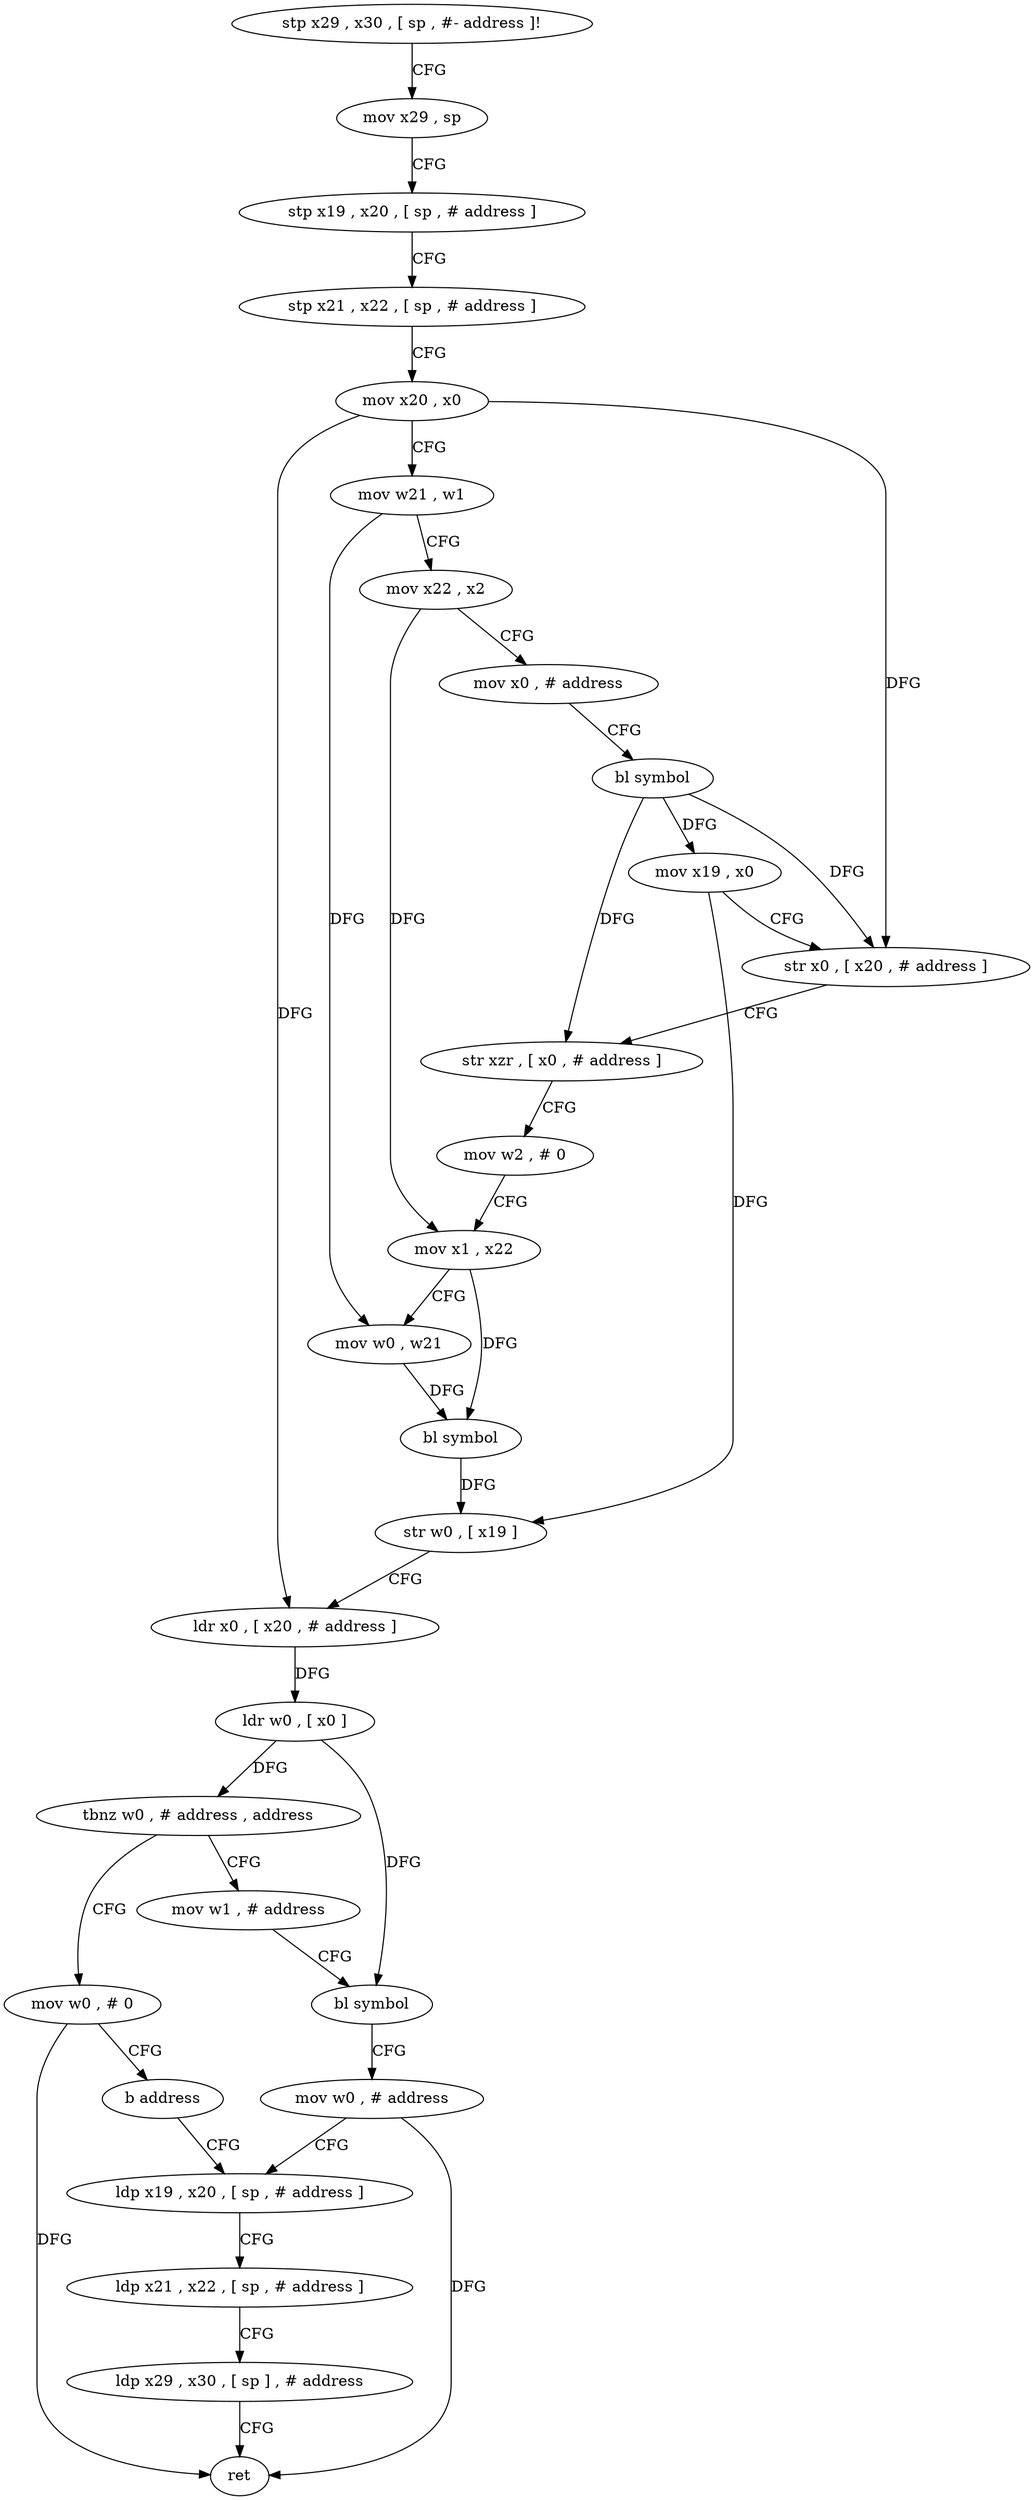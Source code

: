 digraph "func" {
"4219160" [label = "stp x29 , x30 , [ sp , #- address ]!" ]
"4219164" [label = "mov x29 , sp" ]
"4219168" [label = "stp x19 , x20 , [ sp , # address ]" ]
"4219172" [label = "stp x21 , x22 , [ sp , # address ]" ]
"4219176" [label = "mov x20 , x0" ]
"4219180" [label = "mov w21 , w1" ]
"4219184" [label = "mov x22 , x2" ]
"4219188" [label = "mov x0 , # address" ]
"4219192" [label = "bl symbol" ]
"4219196" [label = "mov x19 , x0" ]
"4219200" [label = "str x0 , [ x20 , # address ]" ]
"4219204" [label = "str xzr , [ x0 , # address ]" ]
"4219208" [label = "mov w2 , # 0" ]
"4219212" [label = "mov x1 , x22" ]
"4219216" [label = "mov w0 , w21" ]
"4219220" [label = "bl symbol" ]
"4219224" [label = "str w0 , [ x19 ]" ]
"4219228" [label = "ldr x0 , [ x20 , # address ]" ]
"4219232" [label = "ldr w0 , [ x0 ]" ]
"4219236" [label = "tbnz w0 , # address , address" ]
"4219268" [label = "mov w0 , # 0" ]
"4219240" [label = "mov w1 , # address" ]
"4219272" [label = "b address" ]
"4219252" [label = "ldp x19 , x20 , [ sp , # address ]" ]
"4219244" [label = "bl symbol" ]
"4219248" [label = "mov w0 , # address" ]
"4219256" [label = "ldp x21 , x22 , [ sp , # address ]" ]
"4219260" [label = "ldp x29 , x30 , [ sp ] , # address" ]
"4219264" [label = "ret" ]
"4219160" -> "4219164" [ label = "CFG" ]
"4219164" -> "4219168" [ label = "CFG" ]
"4219168" -> "4219172" [ label = "CFG" ]
"4219172" -> "4219176" [ label = "CFG" ]
"4219176" -> "4219180" [ label = "CFG" ]
"4219176" -> "4219200" [ label = "DFG" ]
"4219176" -> "4219228" [ label = "DFG" ]
"4219180" -> "4219184" [ label = "CFG" ]
"4219180" -> "4219216" [ label = "DFG" ]
"4219184" -> "4219188" [ label = "CFG" ]
"4219184" -> "4219212" [ label = "DFG" ]
"4219188" -> "4219192" [ label = "CFG" ]
"4219192" -> "4219196" [ label = "DFG" ]
"4219192" -> "4219200" [ label = "DFG" ]
"4219192" -> "4219204" [ label = "DFG" ]
"4219196" -> "4219200" [ label = "CFG" ]
"4219196" -> "4219224" [ label = "DFG" ]
"4219200" -> "4219204" [ label = "CFG" ]
"4219204" -> "4219208" [ label = "CFG" ]
"4219208" -> "4219212" [ label = "CFG" ]
"4219212" -> "4219216" [ label = "CFG" ]
"4219212" -> "4219220" [ label = "DFG" ]
"4219216" -> "4219220" [ label = "DFG" ]
"4219220" -> "4219224" [ label = "DFG" ]
"4219224" -> "4219228" [ label = "CFG" ]
"4219228" -> "4219232" [ label = "DFG" ]
"4219232" -> "4219236" [ label = "DFG" ]
"4219232" -> "4219244" [ label = "DFG" ]
"4219236" -> "4219268" [ label = "CFG" ]
"4219236" -> "4219240" [ label = "CFG" ]
"4219268" -> "4219272" [ label = "CFG" ]
"4219268" -> "4219264" [ label = "DFG" ]
"4219240" -> "4219244" [ label = "CFG" ]
"4219272" -> "4219252" [ label = "CFG" ]
"4219252" -> "4219256" [ label = "CFG" ]
"4219244" -> "4219248" [ label = "CFG" ]
"4219248" -> "4219252" [ label = "CFG" ]
"4219248" -> "4219264" [ label = "DFG" ]
"4219256" -> "4219260" [ label = "CFG" ]
"4219260" -> "4219264" [ label = "CFG" ]
}
